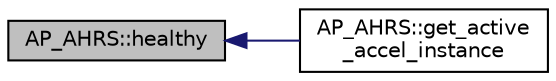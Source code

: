 digraph "AP_AHRS::healthy"
{
 // INTERACTIVE_SVG=YES
  edge [fontname="Helvetica",fontsize="10",labelfontname="Helvetica",labelfontsize="10"];
  node [fontname="Helvetica",fontsize="10",shape=record];
  rankdir="LR";
  Node1 [label="AP_AHRS::healthy",height=0.2,width=0.4,color="black", fillcolor="grey75", style="filled", fontcolor="black"];
  Node1 -> Node2 [dir="back",color="midnightblue",fontsize="10",style="solid",fontname="Helvetica"];
  Node2 [label="AP_AHRS::get_active\l_accel_instance",height=0.2,width=0.4,color="black", fillcolor="white", style="filled",URL="$classAP__AHRS.html#a6ca87fec389d4ab98f1d9cb1e6779328"];
}
